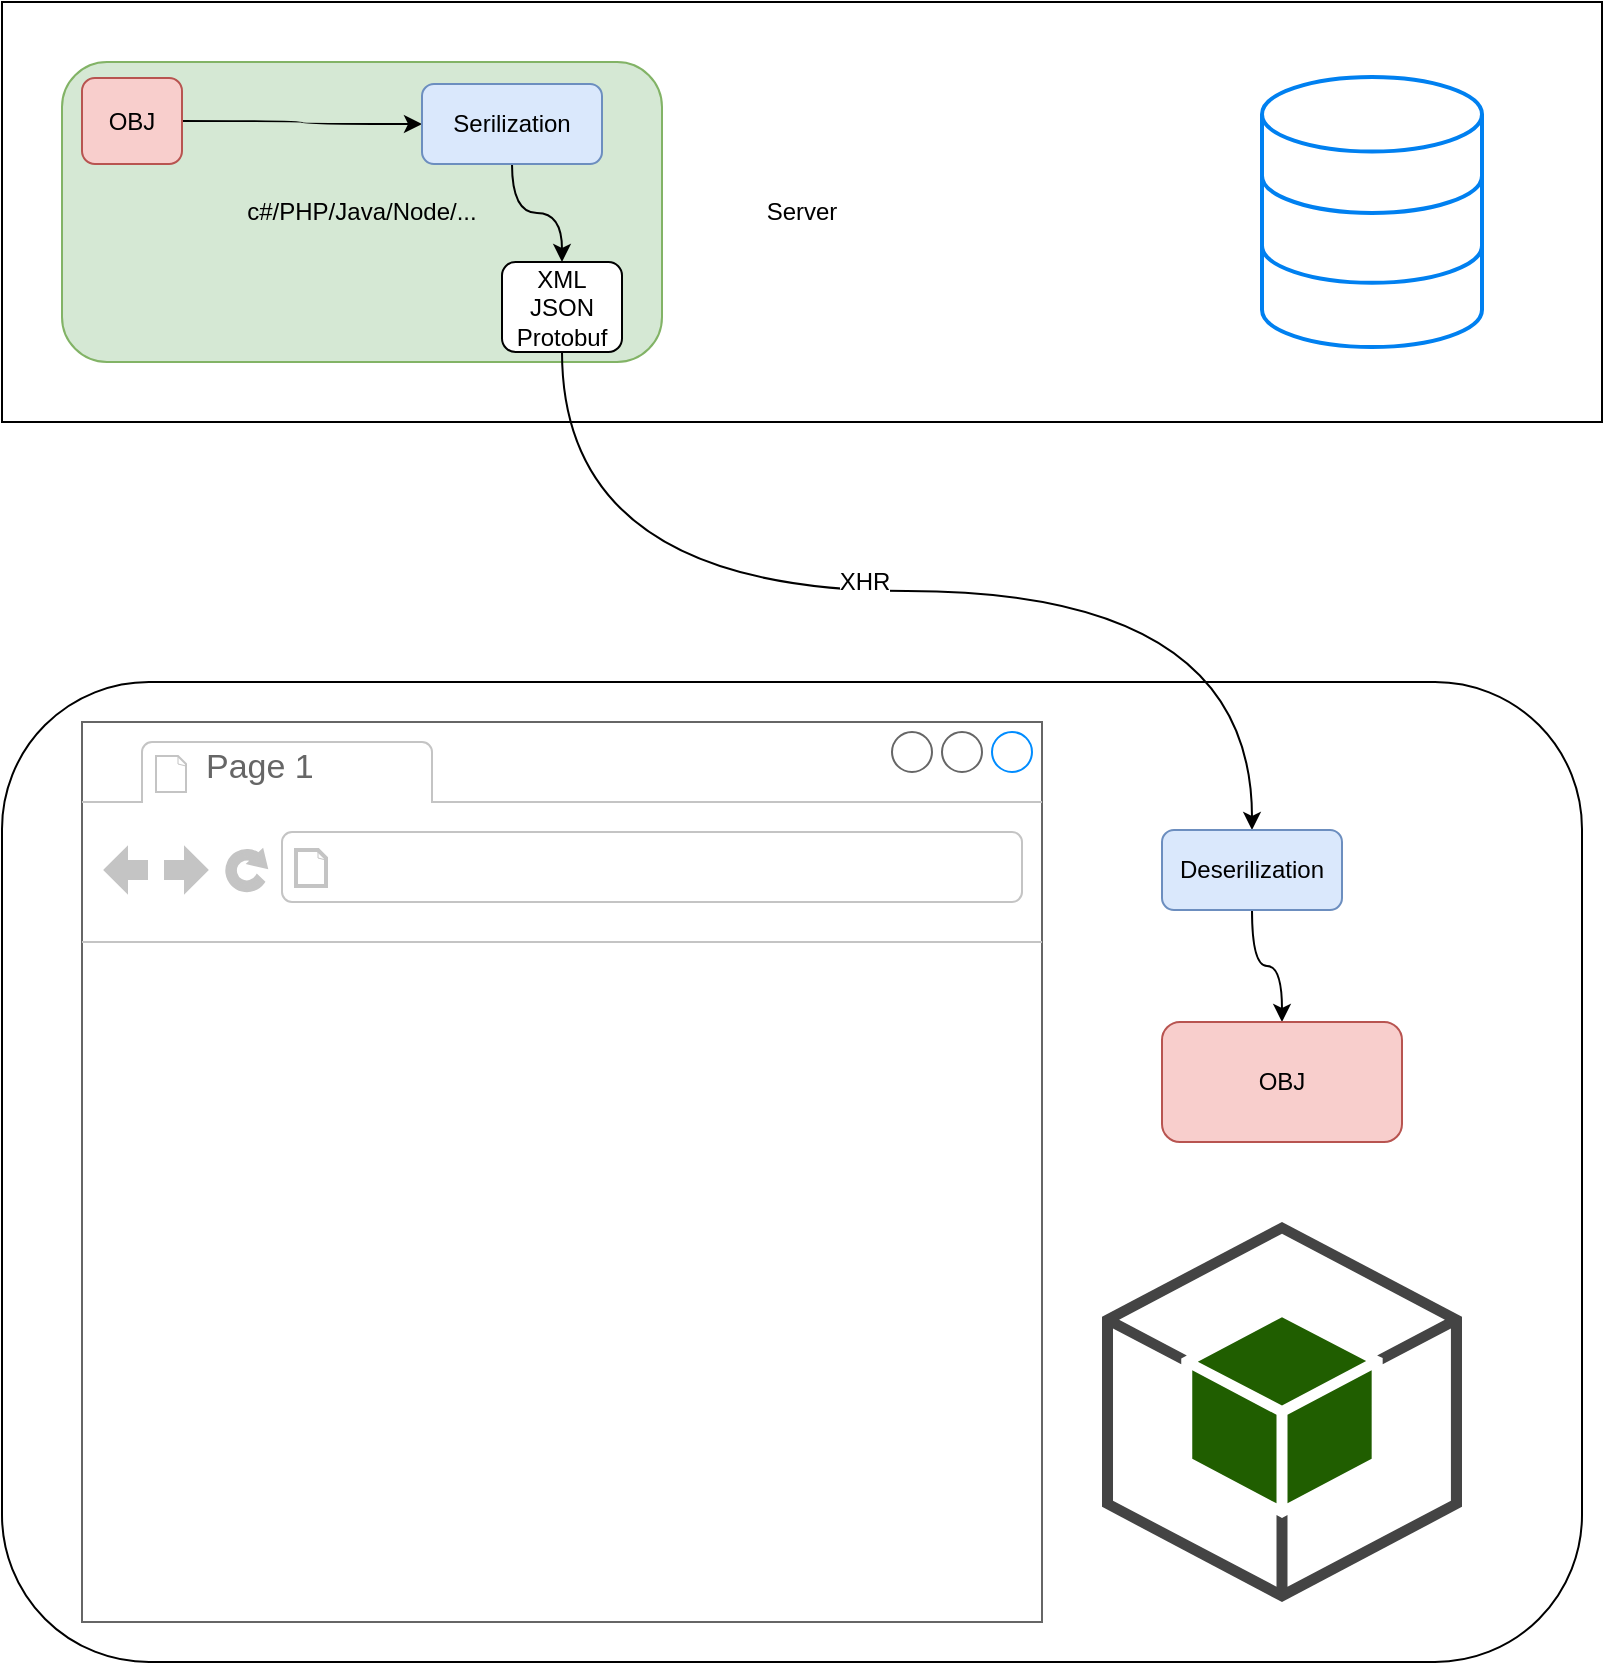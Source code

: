 <mxfile version="12.3.7" type="device" pages="2"><diagram id="J-kVMSeMphpmRPt9zJda" name="Page-1"><mxGraphModel dx="1422" dy="794" grid="1" gridSize="10" guides="1" tooltips="1" connect="1" arrows="1" fold="1" page="1" pageScale="1" pageWidth="850" pageHeight="1100" math="0" shadow="0"><root><mxCell id="0"/><mxCell id="1" parent="0"/><mxCell id="IUrbi6Zds4CK87GN2lgF-12" value="" style="rounded=1;whiteSpace=wrap;html=1;" vertex="1" parent="1"><mxGeometry x="20" y="360" width="790" height="490" as="geometry"/></mxCell><mxCell id="TqzwSPtNUZg6HK5oK5ac-8" value="Server" style="rounded=0;whiteSpace=wrap;html=1;" vertex="1" parent="1"><mxGeometry x="20" y="20" width="800" height="210" as="geometry"/></mxCell><mxCell id="TqzwSPtNUZg6HK5oK5ac-13" value="c#/PHP/Java/Node/..." style="rounded=1;whiteSpace=wrap;html=1;fillColor=#d5e8d4;strokeColor=#82b366;" vertex="1" parent="1"><mxGeometry x="50" y="50" width="300" height="150" as="geometry"/></mxCell><mxCell id="TqzwSPtNUZg6HK5oK5ac-15" value="" style="html=1;verticalLabelPosition=bottom;align=center;labelBackgroundColor=#ffffff;verticalAlign=top;strokeWidth=2;strokeColor=#0080F0;shadow=0;dashed=0;shape=mxgraph.ios7.icons.data;" vertex="1" parent="1"><mxGeometry x="650" y="57.5" width="110" height="135" as="geometry"/></mxCell><mxCell id="IUrbi6Zds4CK87GN2lgF-2" style="edgeStyle=orthogonalEdgeStyle;curved=1;rounded=0;orthogonalLoop=1;jettySize=auto;html=1;exitX=1;exitY=0.5;exitDx=0;exitDy=0;entryX=0;entryY=0.5;entryDx=0;entryDy=0;" edge="1" parent="1" source="TqzwSPtNUZg6HK5oK5ac-16" target="IUrbi6Zds4CK87GN2lgF-1"><mxGeometry relative="1" as="geometry"/></mxCell><mxCell id="TqzwSPtNUZg6HK5oK5ac-16" value="OBJ" style="rounded=1;whiteSpace=wrap;html=1;fillColor=#f8cecc;strokeColor=#b85450;" vertex="1" parent="1"><mxGeometry x="60" y="58" width="50" height="43" as="geometry"/></mxCell><mxCell id="TqzwSPtNUZg6HK5oK5ac-18" value="" style="strokeWidth=1;shadow=0;dashed=0;align=center;html=1;shape=mxgraph.mockup.containers.browserWindow;rSize=0;strokeColor=#666666;strokeColor2=#008cff;strokeColor3=#c4c4c4;mainText=,;recursiveResize=0;" vertex="1" parent="1"><mxGeometry x="60" y="380" width="480" height="450" as="geometry"/></mxCell><mxCell id="IUrbi6Zds4CK87GN2lgF-6" style="edgeStyle=orthogonalEdgeStyle;curved=1;rounded=0;orthogonalLoop=1;jettySize=auto;html=1;exitX=0.5;exitY=1;exitDx=0;exitDy=0;entryX=0.5;entryY=0;entryDx=0;entryDy=0;" edge="1" parent="1" source="IUrbi6Zds4CK87GN2lgF-1" target="IUrbi6Zds4CK87GN2lgF-5"><mxGeometry relative="1" as="geometry"/></mxCell><mxCell id="IUrbi6Zds4CK87GN2lgF-1" value="Serilization" style="rounded=1;whiteSpace=wrap;html=1;fillColor=#dae8fc;strokeColor=#6c8ebf;" vertex="1" parent="1"><mxGeometry x="230" y="61" width="90" height="40" as="geometry"/></mxCell><mxCell id="IUrbi6Zds4CK87GN2lgF-14" style="edgeStyle=orthogonalEdgeStyle;curved=1;rounded=0;orthogonalLoop=1;jettySize=auto;html=1;exitX=0.5;exitY=1;exitDx=0;exitDy=0;" edge="1" parent="1" source="IUrbi6Zds4CK87GN2lgF-5" target="IUrbi6Zds4CK87GN2lgF-13"><mxGeometry relative="1" as="geometry"/></mxCell><mxCell id="IUrbi6Zds4CK87GN2lgF-15" value="XHR" style="text;html=1;align=center;verticalAlign=middle;resizable=0;points=[];;labelBackgroundColor=#ffffff;" vertex="1" connectable="0" parent="IUrbi6Zds4CK87GN2lgF-14"><mxGeometry x="-0.086" y="-1" relative="1" as="geometry"><mxPoint x="3" y="-6" as="offset"/></mxGeometry></mxCell><mxCell id="IUrbi6Zds4CK87GN2lgF-5" value="XML&lt;br&gt;JSON&lt;br&gt;Protobuf" style="rounded=1;whiteSpace=wrap;html=1;" vertex="1" parent="1"><mxGeometry x="270" y="150" width="60" height="45" as="geometry"/></mxCell><mxCell id="TqzwSPtNUZg6HK5oK5ac-19" value="Page 1" style="strokeWidth=1;shadow=0;dashed=0;align=center;html=1;shape=mxgraph.mockup.containers.anchor;fontSize=17;fontColor=#666666;align=left;" vertex="1" parent="1"><mxGeometry x="120" y="390" width="110" height="26" as="geometry"/></mxCell><mxCell id="TqzwSPtNUZg6HK5oK5ac-20" value="" style="strokeWidth=1;shadow=0;dashed=0;align=center;html=1;shape=mxgraph.mockup.containers.anchor;rSize=0;fontSize=17;fontColor=#666666;align=left;" vertex="1" parent="1"><mxGeometry x="200" y="448" width="250" height="26" as="geometry"/></mxCell><mxCell id="IUrbi6Zds4CK87GN2lgF-8" value="" style="outlineConnect=0;dashed=0;verticalLabelPosition=bottom;verticalAlign=top;align=center;html=1;shape=mxgraph.aws3.android;fillColor=#205E00;gradientColor=none;" vertex="1" parent="1"><mxGeometry x="570" y="630" width="180" height="190" as="geometry"/></mxCell><mxCell id="IUrbi6Zds4CK87GN2lgF-17" style="edgeStyle=orthogonalEdgeStyle;curved=1;rounded=0;orthogonalLoop=1;jettySize=auto;html=1;exitX=0.5;exitY=1;exitDx=0;exitDy=0;entryX=0.5;entryY=0;entryDx=0;entryDy=0;" edge="1" parent="1" source="IUrbi6Zds4CK87GN2lgF-13" target="IUrbi6Zds4CK87GN2lgF-16"><mxGeometry relative="1" as="geometry"/></mxCell><mxCell id="IUrbi6Zds4CK87GN2lgF-13" value="Deserilization" style="rounded=1;whiteSpace=wrap;html=1;fillColor=#dae8fc;strokeColor=#6c8ebf;" vertex="1" parent="1"><mxGeometry x="600" y="434" width="90" height="40" as="geometry"/></mxCell><mxCell id="IUrbi6Zds4CK87GN2lgF-16" value="OBJ" style="rounded=1;whiteSpace=wrap;html=1;fillColor=#f8cecc;strokeColor=#b85450;" vertex="1" parent="1"><mxGeometry x="600" y="530" width="120" height="60" as="geometry"/></mxCell></root></mxGraphModel></diagram><diagram id="ihJjQdHbSQ4yw3ktjG1V" name="Page-2"><mxGraphModel dx="1422" dy="794" grid="1" gridSize="10" guides="1" tooltips="1" connect="1" arrows="1" fold="1" page="1" pageScale="1" pageWidth="850" pageHeight="1100" math="0" shadow="0"><root><mxCell id="OPuDRQMscOePlwaJKerI-0"/><mxCell id="OPuDRQMscOePlwaJKerI-1" parent="OPuDRQMscOePlwaJKerI-0"/><mxCell id="8ChoX2mL15bbzm8pJTWT-2" style="edgeStyle=orthogonalEdgeStyle;shape=flexArrow;curved=1;rounded=0;orthogonalLoop=1;jettySize=auto;html=1;exitX=1;exitY=0.5;exitDx=0;exitDy=0;" edge="1" parent="OPuDRQMscOePlwaJKerI-1" source="8ChoX2mL15bbzm8pJTWT-0" target="8ChoX2mL15bbzm8pJTWT-1"><mxGeometry relative="1" as="geometry"/></mxCell><mxCell id="8ChoX2mL15bbzm8pJTWT-0" value="OBJ" style="rounded=1;whiteSpace=wrap;html=1;fillColor=#f8cecc;strokeColor=#b85450;" vertex="1" parent="OPuDRQMscOePlwaJKerI-1"><mxGeometry x="60" y="58" width="50" height="43" as="geometry"/></mxCell><mxCell id="8ChoX2mL15bbzm8pJTWT-1" value="Serilization" style="rounded=1;whiteSpace=wrap;html=1;fillColor=#dae8fc;strokeColor=#6c8ebf;" vertex="1" parent="OPuDRQMscOePlwaJKerI-1"><mxGeometry x="190" y="50" width="120" height="60" as="geometry"/></mxCell></root></mxGraphModel></diagram></mxfile>